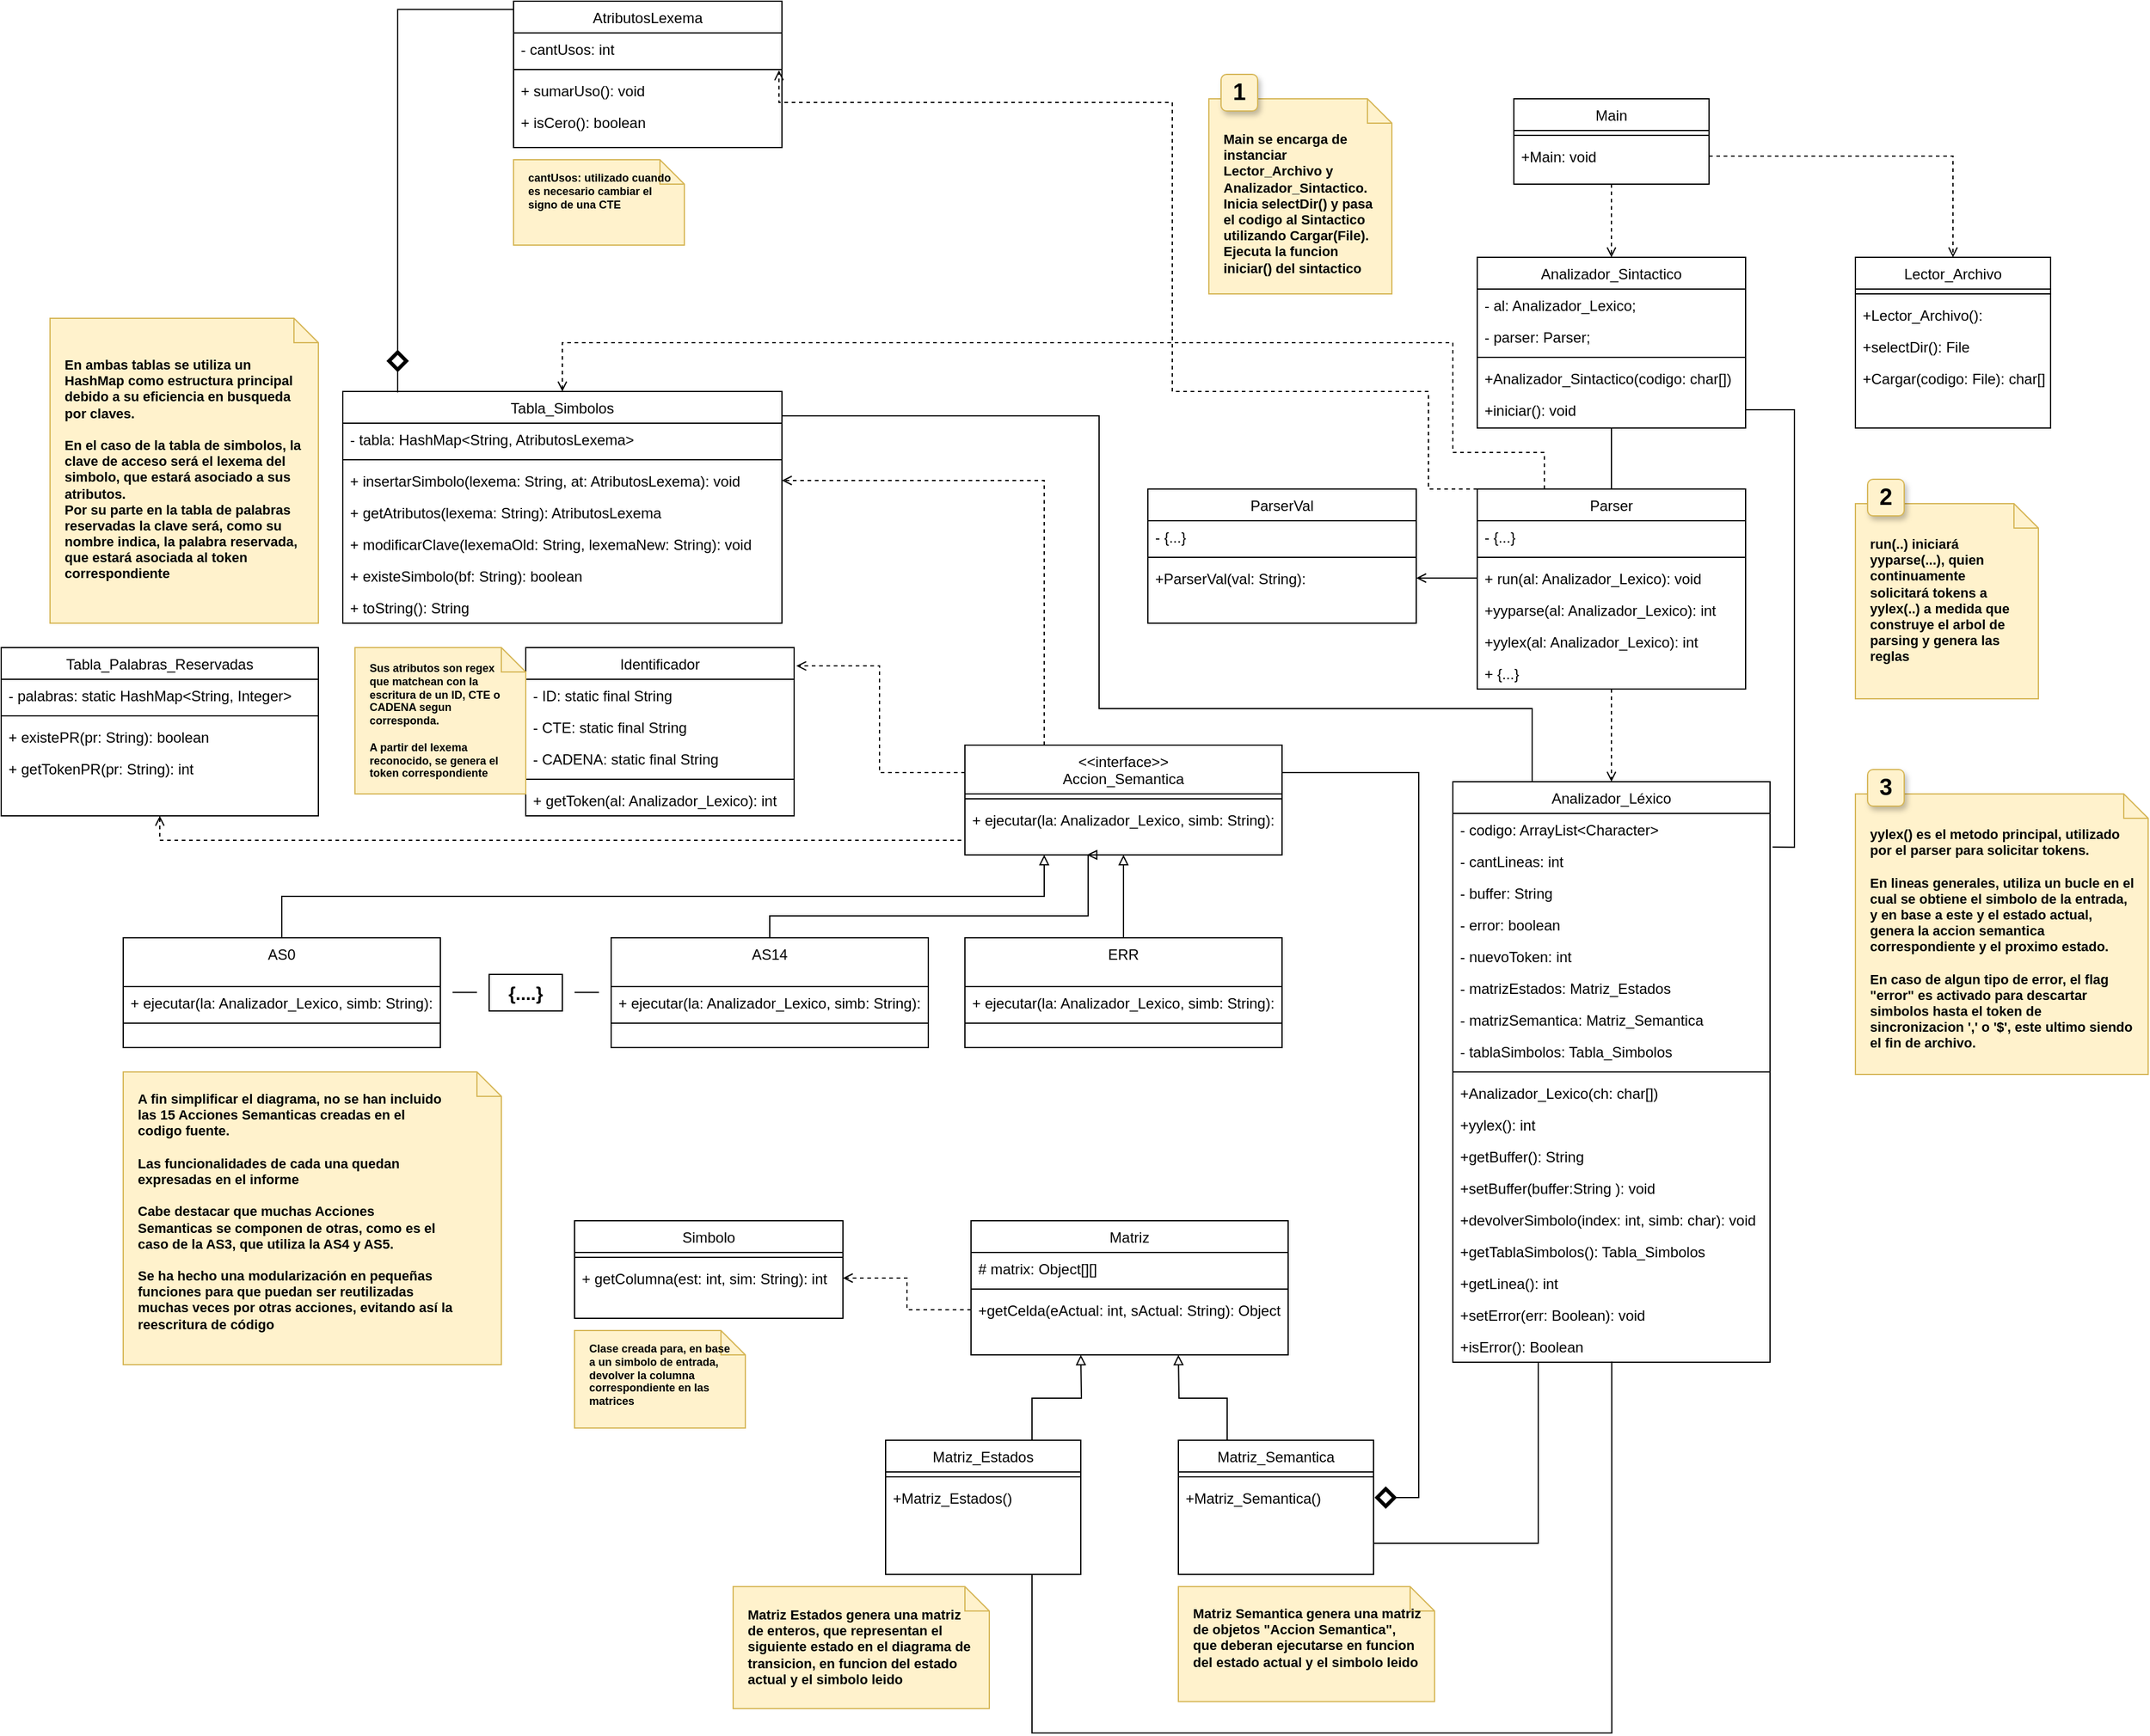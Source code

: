 <mxfile version="22.0.2" type="device">
  <diagram id="C5RBs43oDa-KdzZeNtuy" name="Page-1">
    <mxGraphModel dx="3248" dy="945" grid="1" gridSize="10" guides="1" tooltips="1" connect="1" arrows="1" fold="1" page="1" pageScale="1" pageWidth="827" pageHeight="1169" math="0" shadow="0">
      <root>
        <mxCell id="WIyWlLk6GJQsqaUBKTNV-0" />
        <mxCell id="WIyWlLk6GJQsqaUBKTNV-1" parent="WIyWlLk6GJQsqaUBKTNV-0" />
        <mxCell id="BjbDH4H52pD9lHNBsQvY-4" style="edgeStyle=orthogonalEdgeStyle;rounded=0;orthogonalLoop=1;jettySize=auto;html=1;exitX=0.5;exitY=1;exitDx=0;exitDy=0;entryX=0.5;entryY=0;entryDx=0;entryDy=0;dashed=1;endArrow=open;endFill=0;" parent="WIyWlLk6GJQsqaUBKTNV-1" source="zkfFHV4jXpPFQw0GAbJ--0" target="BjbDH4H52pD9lHNBsQvY-0" edge="1">
          <mxGeometry relative="1" as="geometry" />
        </mxCell>
        <mxCell id="zkfFHV4jXpPFQw0GAbJ--0" value="Main" style="swimlane;fontStyle=0;align=center;verticalAlign=top;childLayout=stackLayout;horizontal=1;startSize=26;horizontalStack=0;resizeParent=1;resizeLast=0;collapsible=1;marginBottom=0;rounded=0;shadow=0;strokeWidth=1;" parent="WIyWlLk6GJQsqaUBKTNV-1" vertex="1">
          <mxGeometry x="280" y="200" width="160" height="70" as="geometry">
            <mxRectangle x="230" y="140" width="160" height="26" as="alternateBounds" />
          </mxGeometry>
        </mxCell>
        <mxCell id="zkfFHV4jXpPFQw0GAbJ--4" value="" style="line;html=1;strokeWidth=1;align=left;verticalAlign=middle;spacingTop=-1;spacingLeft=3;spacingRight=3;rotatable=0;labelPosition=right;points=[];portConstraint=eastwest;" parent="zkfFHV4jXpPFQw0GAbJ--0" vertex="1">
          <mxGeometry y="26" width="160" height="8" as="geometry" />
        </mxCell>
        <mxCell id="zkfFHV4jXpPFQw0GAbJ--5" value="+Main: void" style="text;align=left;verticalAlign=top;spacingLeft=4;spacingRight=4;overflow=hidden;rotatable=0;points=[[0,0.5],[1,0.5]];portConstraint=eastwest;" parent="zkfFHV4jXpPFQw0GAbJ--0" vertex="1">
          <mxGeometry y="34" width="160" height="26" as="geometry" />
        </mxCell>
        <mxCell id="BjbDH4H52pD9lHNBsQvY-21" style="edgeStyle=orthogonalEdgeStyle;shape=connector;rounded=0;orthogonalLoop=1;jettySize=auto;html=1;entryX=0.5;entryY=0;entryDx=0;entryDy=0;labelBackgroundColor=default;strokeColor=default;align=center;verticalAlign=middle;fontFamily=Helvetica;fontSize=11;fontColor=default;endArrow=none;endFill=0;" parent="WIyWlLk6GJQsqaUBKTNV-1" source="BjbDH4H52pD9lHNBsQvY-0" target="BjbDH4H52pD9lHNBsQvY-14" edge="1">
          <mxGeometry relative="1" as="geometry" />
        </mxCell>
        <mxCell id="BjbDH4H52pD9lHNBsQvY-0" value="Analizador_Sintactico" style="swimlane;fontStyle=0;align=center;verticalAlign=top;childLayout=stackLayout;horizontal=1;startSize=26;horizontalStack=0;resizeParent=1;resizeLast=0;collapsible=1;marginBottom=0;rounded=0;shadow=0;strokeWidth=1;" parent="WIyWlLk6GJQsqaUBKTNV-1" vertex="1">
          <mxGeometry x="250" y="330" width="220" height="140" as="geometry">
            <mxRectangle x="230" y="140" width="160" height="26" as="alternateBounds" />
          </mxGeometry>
        </mxCell>
        <mxCell id="BjbDH4H52pD9lHNBsQvY-2" value="- al: Analizador_Lexico;" style="text;align=left;verticalAlign=top;spacingLeft=4;spacingRight=4;overflow=hidden;rotatable=0;points=[[0,0.5],[1,0.5]];portConstraint=eastwest;" parent="BjbDH4H52pD9lHNBsQvY-0" vertex="1">
          <mxGeometry y="26" width="220" height="26" as="geometry" />
        </mxCell>
        <mxCell id="BjbDH4H52pD9lHNBsQvY-12" value="- parser: Parser;" style="text;align=left;verticalAlign=top;spacingLeft=4;spacingRight=4;overflow=hidden;rotatable=0;points=[[0,0.5],[1,0.5]];portConstraint=eastwest;" parent="BjbDH4H52pD9lHNBsQvY-0" vertex="1">
          <mxGeometry y="52" width="220" height="26" as="geometry" />
        </mxCell>
        <mxCell id="BjbDH4H52pD9lHNBsQvY-1" value="" style="line;html=1;strokeWidth=1;align=left;verticalAlign=middle;spacingTop=-1;spacingLeft=3;spacingRight=3;rotatable=0;labelPosition=right;points=[];portConstraint=eastwest;" parent="BjbDH4H52pD9lHNBsQvY-0" vertex="1">
          <mxGeometry y="78" width="220" height="8" as="geometry" />
        </mxCell>
        <mxCell id="BjbDH4H52pD9lHNBsQvY-3" value="+Analizador_Sintactico(codigo: char[])" style="text;align=left;verticalAlign=top;spacingLeft=4;spacingRight=4;overflow=hidden;rotatable=0;points=[[0,0.5],[1,0.5]];portConstraint=eastwest;" parent="BjbDH4H52pD9lHNBsQvY-0" vertex="1">
          <mxGeometry y="86" width="220" height="26" as="geometry" />
        </mxCell>
        <mxCell id="BjbDH4H52pD9lHNBsQvY-13" value="+iniciar(): void" style="text;align=left;verticalAlign=top;spacingLeft=4;spacingRight=4;overflow=hidden;rotatable=0;points=[[0,0.5],[1,0.5]];portConstraint=eastwest;" parent="BjbDH4H52pD9lHNBsQvY-0" vertex="1">
          <mxGeometry y="112" width="220" height="26" as="geometry" />
        </mxCell>
        <mxCell id="BjbDH4H52pD9lHNBsQvY-5" value="Lector_Archivo" style="swimlane;fontStyle=0;align=center;verticalAlign=top;childLayout=stackLayout;horizontal=1;startSize=26;horizontalStack=0;resizeParent=1;resizeLast=0;collapsible=1;marginBottom=0;rounded=0;shadow=0;strokeWidth=1;" parent="WIyWlLk6GJQsqaUBKTNV-1" vertex="1">
          <mxGeometry x="560" y="330" width="160" height="140" as="geometry">
            <mxRectangle x="230" y="140" width="160" height="26" as="alternateBounds" />
          </mxGeometry>
        </mxCell>
        <mxCell id="BjbDH4H52pD9lHNBsQvY-7" value="" style="line;html=1;strokeWidth=1;align=left;verticalAlign=middle;spacingTop=-1;spacingLeft=3;spacingRight=3;rotatable=0;labelPosition=right;points=[];portConstraint=eastwest;" parent="BjbDH4H52pD9lHNBsQvY-5" vertex="1">
          <mxGeometry y="26" width="160" height="8" as="geometry" />
        </mxCell>
        <mxCell id="BjbDH4H52pD9lHNBsQvY-10" value="+Lector_Archivo(): " style="text;align=left;verticalAlign=top;spacingLeft=4;spacingRight=4;overflow=hidden;rotatable=0;points=[[0,0.5],[1,0.5]];portConstraint=eastwest;" parent="BjbDH4H52pD9lHNBsQvY-5" vertex="1">
          <mxGeometry y="34" width="160" height="26" as="geometry" />
        </mxCell>
        <mxCell id="BjbDH4H52pD9lHNBsQvY-8" value="+selectDir(): File" style="text;align=left;verticalAlign=top;spacingLeft=4;spacingRight=4;overflow=hidden;rotatable=0;points=[[0,0.5],[1,0.5]];portConstraint=eastwest;" parent="BjbDH4H52pD9lHNBsQvY-5" vertex="1">
          <mxGeometry y="60" width="160" height="26" as="geometry" />
        </mxCell>
        <mxCell id="BjbDH4H52pD9lHNBsQvY-9" value="+Cargar(codigo: File): char[]" style="text;align=left;verticalAlign=top;spacingLeft=4;spacingRight=4;overflow=hidden;rotatable=0;points=[[0,0.5],[1,0.5]];portConstraint=eastwest;" parent="BjbDH4H52pD9lHNBsQvY-5" vertex="1">
          <mxGeometry y="86" width="160" height="26" as="geometry" />
        </mxCell>
        <mxCell id="BjbDH4H52pD9lHNBsQvY-11" style="edgeStyle=orthogonalEdgeStyle;rounded=0;orthogonalLoop=1;jettySize=auto;html=1;exitX=1;exitY=0.5;exitDx=0;exitDy=0;entryX=0.5;entryY=0;entryDx=0;entryDy=0;endArrow=open;endFill=0;dashed=1;" parent="WIyWlLk6GJQsqaUBKTNV-1" source="zkfFHV4jXpPFQw0GAbJ--5" target="BjbDH4H52pD9lHNBsQvY-5" edge="1">
          <mxGeometry relative="1" as="geometry" />
        </mxCell>
        <mxCell id="BjbDH4H52pD9lHNBsQvY-47" style="edgeStyle=orthogonalEdgeStyle;shape=connector;rounded=0;orthogonalLoop=1;jettySize=auto;html=1;entryX=0.5;entryY=0;entryDx=0;entryDy=0;dashed=1;labelBackgroundColor=default;strokeColor=default;align=center;verticalAlign=middle;fontFamily=Helvetica;fontSize=11;fontColor=default;endArrow=open;endFill=0;" parent="WIyWlLk6GJQsqaUBKTNV-1" source="BjbDH4H52pD9lHNBsQvY-14" target="BjbDH4H52pD9lHNBsQvY-41" edge="1">
          <mxGeometry relative="1" as="geometry" />
        </mxCell>
        <mxCell id="BjbDH4H52pD9lHNBsQvY-150" style="edgeStyle=orthogonalEdgeStyle;shape=connector;rounded=0;orthogonalLoop=1;jettySize=auto;html=1;exitX=0.25;exitY=0;exitDx=0;exitDy=0;entryX=0.5;entryY=0;entryDx=0;entryDy=0;dashed=1;labelBackgroundColor=default;strokeColor=default;align=center;verticalAlign=middle;fontFamily=Helvetica;fontSize=11;fontColor=default;endArrow=open;endFill=0;" parent="WIyWlLk6GJQsqaUBKTNV-1" source="BjbDH4H52pD9lHNBsQvY-14" target="BjbDH4H52pD9lHNBsQvY-145" edge="1">
          <mxGeometry relative="1" as="geometry">
            <Array as="points">
              <mxPoint x="305" y="490" />
              <mxPoint x="230" y="490" />
              <mxPoint x="230" y="400" />
              <mxPoint x="-500" y="400" />
            </Array>
          </mxGeometry>
        </mxCell>
        <mxCell id="BjbDH4H52pD9lHNBsQvY-14" value="Parser" style="swimlane;fontStyle=0;align=center;verticalAlign=top;childLayout=stackLayout;horizontal=1;startSize=26;horizontalStack=0;resizeParent=1;resizeLast=0;collapsible=1;marginBottom=0;rounded=0;shadow=0;strokeWidth=1;" parent="WIyWlLk6GJQsqaUBKTNV-1" vertex="1">
          <mxGeometry x="250" y="520" width="220" height="164" as="geometry">
            <mxRectangle x="230" y="140" width="160" height="26" as="alternateBounds" />
          </mxGeometry>
        </mxCell>
        <mxCell id="BjbDH4H52pD9lHNBsQvY-16" value="- {...}" style="text;align=left;verticalAlign=top;spacingLeft=4;spacingRight=4;overflow=hidden;rotatable=0;points=[[0,0.5],[1,0.5]];portConstraint=eastwest;" parent="BjbDH4H52pD9lHNBsQvY-14" vertex="1">
          <mxGeometry y="26" width="220" height="26" as="geometry" />
        </mxCell>
        <mxCell id="BjbDH4H52pD9lHNBsQvY-17" value="" style="line;html=1;strokeWidth=1;align=left;verticalAlign=middle;spacingTop=-1;spacingLeft=3;spacingRight=3;rotatable=0;labelPosition=right;points=[];portConstraint=eastwest;" parent="BjbDH4H52pD9lHNBsQvY-14" vertex="1">
          <mxGeometry y="52" width="220" height="8" as="geometry" />
        </mxCell>
        <mxCell id="BjbDH4H52pD9lHNBsQvY-18" value="+ run(al: Analizador_Lexico): void" style="text;align=left;verticalAlign=top;spacingLeft=4;spacingRight=4;overflow=hidden;rotatable=0;points=[[0,0.5],[1,0.5]];portConstraint=eastwest;" parent="BjbDH4H52pD9lHNBsQvY-14" vertex="1">
          <mxGeometry y="60" width="220" height="26" as="geometry" />
        </mxCell>
        <mxCell id="BjbDH4H52pD9lHNBsQvY-19" value="+yyparse(al: Analizador_Lexico): int" style="text;align=left;verticalAlign=top;spacingLeft=4;spacingRight=4;overflow=hidden;rotatable=0;points=[[0,0.5],[1,0.5]];portConstraint=eastwest;" parent="BjbDH4H52pD9lHNBsQvY-14" vertex="1">
          <mxGeometry y="86" width="220" height="26" as="geometry" />
        </mxCell>
        <mxCell id="BjbDH4H52pD9lHNBsQvY-20" value="+yylex(al: Analizador_Lexico): int" style="text;align=left;verticalAlign=top;spacingLeft=4;spacingRight=4;overflow=hidden;rotatable=0;points=[[0,0.5],[1,0.5]];portConstraint=eastwest;" parent="BjbDH4H52pD9lHNBsQvY-14" vertex="1">
          <mxGeometry y="112" width="220" height="26" as="geometry" />
        </mxCell>
        <mxCell id="BjbDH4H52pD9lHNBsQvY-23" value="+ {...}" style="text;align=left;verticalAlign=top;spacingLeft=4;spacingRight=4;overflow=hidden;rotatable=0;points=[[0,0.5],[1,0.5]];portConstraint=eastwest;" parent="BjbDH4H52pD9lHNBsQvY-14" vertex="1">
          <mxGeometry y="138" width="220" height="26" as="geometry" />
        </mxCell>
        <mxCell id="BjbDH4H52pD9lHNBsQvY-24" value="ParserVal" style="swimlane;fontStyle=0;align=center;verticalAlign=top;childLayout=stackLayout;horizontal=1;startSize=26;horizontalStack=0;resizeParent=1;resizeLast=0;collapsible=1;marginBottom=0;rounded=0;shadow=0;strokeWidth=1;" parent="WIyWlLk6GJQsqaUBKTNV-1" vertex="1">
          <mxGeometry x="-20" y="520" width="220" height="110" as="geometry">
            <mxRectangle x="230" y="140" width="160" height="26" as="alternateBounds" />
          </mxGeometry>
        </mxCell>
        <mxCell id="BjbDH4H52pD9lHNBsQvY-25" value="- {...}" style="text;align=left;verticalAlign=top;spacingLeft=4;spacingRight=4;overflow=hidden;rotatable=0;points=[[0,0.5],[1,0.5]];portConstraint=eastwest;" parent="BjbDH4H52pD9lHNBsQvY-24" vertex="1">
          <mxGeometry y="26" width="220" height="26" as="geometry" />
        </mxCell>
        <mxCell id="BjbDH4H52pD9lHNBsQvY-26" value="" style="line;html=1;strokeWidth=1;align=left;verticalAlign=middle;spacingTop=-1;spacingLeft=3;spacingRight=3;rotatable=0;labelPosition=right;points=[];portConstraint=eastwest;" parent="BjbDH4H52pD9lHNBsQvY-24" vertex="1">
          <mxGeometry y="52" width="220" height="8" as="geometry" />
        </mxCell>
        <mxCell id="BjbDH4H52pD9lHNBsQvY-29" value="+ParserVal(val: String): " style="text;align=left;verticalAlign=top;spacingLeft=4;spacingRight=4;overflow=hidden;rotatable=0;points=[[0,0.5],[1,0.5]];portConstraint=eastwest;" parent="BjbDH4H52pD9lHNBsQvY-24" vertex="1">
          <mxGeometry y="60" width="220" height="26" as="geometry" />
        </mxCell>
        <mxCell id="BjbDH4H52pD9lHNBsQvY-31" style="edgeStyle=orthogonalEdgeStyle;shape=connector;rounded=0;orthogonalLoop=1;jettySize=auto;html=1;exitX=0;exitY=0.5;exitDx=0;exitDy=0;entryX=1;entryY=0.5;entryDx=0;entryDy=0;labelBackgroundColor=default;strokeColor=default;align=center;verticalAlign=middle;fontFamily=Helvetica;fontSize=11;fontColor=default;endArrow=open;endFill=0;" parent="WIyWlLk6GJQsqaUBKTNV-1" source="BjbDH4H52pD9lHNBsQvY-18" target="BjbDH4H52pD9lHNBsQvY-29" edge="1">
          <mxGeometry relative="1" as="geometry" />
        </mxCell>
        <mxCell id="BjbDH4H52pD9lHNBsQvY-36" value="" style="group" parent="WIyWlLk6GJQsqaUBKTNV-1" vertex="1" connectable="0">
          <mxGeometry x="30" y="180" width="150" height="180" as="geometry" />
        </mxCell>
        <mxCell id="BjbDH4H52pD9lHNBsQvY-33" value="" style="shape=note;size=20;whiteSpace=wrap;html=1;fontFamily=Helvetica;fontSize=11;fillColor=#FFF2CC;strokeColor=#d6b656;" parent="BjbDH4H52pD9lHNBsQvY-36" vertex="1">
          <mxGeometry y="20" width="150" height="160" as="geometry" />
        </mxCell>
        <mxCell id="BjbDH4H52pD9lHNBsQvY-34" value="Main se encarga de instanciar Lector_Archivo y Analizador_Sintactico.&lt;br&gt;Inicia selectDir() y pasa el codigo al Sintactico utilizando Cargar(File).&lt;br&gt;Ejecuta la funcion iniciar() del sintactico" style="text;html=1;strokeColor=none;fillColor=none;align=left;verticalAlign=top;whiteSpace=wrap;rounded=0;fontSize=11;fontFamily=Helvetica;fontColor=default;spacing=2;spacingBottom=0;fontStyle=1" parent="BjbDH4H52pD9lHNBsQvY-36" vertex="1">
          <mxGeometry x="10" y="40" width="130" height="110" as="geometry" />
        </mxCell>
        <mxCell id="BjbDH4H52pD9lHNBsQvY-35" value="1" style="rounded=1;whiteSpace=wrap;html=1;fontFamily=Helvetica;fontSize=19;fillColor=#fff2cc;strokeColor=#d6b656;shadow=1;glass=0;fontStyle=1" parent="BjbDH4H52pD9lHNBsQvY-36" vertex="1">
          <mxGeometry x="10" width="30" height="30" as="geometry" />
        </mxCell>
        <mxCell id="BjbDH4H52pD9lHNBsQvY-37" value="" style="group" parent="WIyWlLk6GJQsqaUBKTNV-1" vertex="1" connectable="0">
          <mxGeometry x="560" y="512" width="150" height="180" as="geometry" />
        </mxCell>
        <mxCell id="BjbDH4H52pD9lHNBsQvY-38" value="" style="shape=note;size=20;whiteSpace=wrap;html=1;fontFamily=Helvetica;fontSize=11;fillColor=#FFF2CC;strokeColor=#d6b656;" parent="BjbDH4H52pD9lHNBsQvY-37" vertex="1">
          <mxGeometry y="20" width="150" height="160" as="geometry" />
        </mxCell>
        <mxCell id="BjbDH4H52pD9lHNBsQvY-39" value="run(..) iniciará yyparse(...), quien continuamente solicitará tokens a yylex(..) a medida que construye el arbol de parsing y genera las reglas" style="text;html=1;strokeColor=none;fillColor=none;align=left;verticalAlign=top;whiteSpace=wrap;rounded=0;fontSize=11;fontFamily=Helvetica;fontColor=default;spacing=2;spacingBottom=0;fontStyle=1" parent="BjbDH4H52pD9lHNBsQvY-37" vertex="1">
          <mxGeometry x="10" y="40" width="130" height="110" as="geometry" />
        </mxCell>
        <mxCell id="BjbDH4H52pD9lHNBsQvY-40" value="2" style="rounded=1;whiteSpace=wrap;html=1;fontFamily=Helvetica;fontSize=19;fillColor=#fff2cc;strokeColor=#d6b656;shadow=1;glass=0;fontStyle=1" parent="BjbDH4H52pD9lHNBsQvY-37" vertex="1">
          <mxGeometry x="10" width="30" height="30" as="geometry" />
        </mxCell>
        <mxCell id="BjbDH4H52pD9lHNBsQvY-151" style="edgeStyle=orthogonalEdgeStyle;shape=connector;rounded=0;orthogonalLoop=1;jettySize=auto;html=1;exitX=0.25;exitY=0;exitDx=0;exitDy=0;entryX=1;entryY=0.25;entryDx=0;entryDy=0;labelBackgroundColor=default;strokeColor=default;align=center;verticalAlign=middle;fontFamily=Helvetica;fontSize=11;fontColor=default;endArrow=none;endFill=0;" parent="WIyWlLk6GJQsqaUBKTNV-1" source="BjbDH4H52pD9lHNBsQvY-41" target="BjbDH4H52pD9lHNBsQvY-145" edge="1">
          <mxGeometry relative="1" as="geometry">
            <Array as="points">
              <mxPoint x="295" y="700" />
              <mxPoint x="-60" y="700" />
              <mxPoint x="-60" y="460" />
              <mxPoint x="-320" y="460" />
            </Array>
          </mxGeometry>
        </mxCell>
        <mxCell id="BjbDH4H52pD9lHNBsQvY-41" value="Analizador_Léxico" style="swimlane;fontStyle=0;align=center;verticalAlign=top;childLayout=stackLayout;horizontal=1;startSize=26;horizontalStack=0;resizeParent=1;resizeLast=0;collapsible=1;marginBottom=0;rounded=0;shadow=0;strokeWidth=1;" parent="WIyWlLk6GJQsqaUBKTNV-1" vertex="1">
          <mxGeometry x="230" y="760" width="260" height="476" as="geometry">
            <mxRectangle x="230" y="140" width="160" height="26" as="alternateBounds" />
          </mxGeometry>
        </mxCell>
        <mxCell id="BjbDH4H52pD9lHNBsQvY-42" value="- codigo: ArrayList&lt;Character&gt;" style="text;align=left;verticalAlign=top;spacingLeft=4;spacingRight=4;overflow=hidden;rotatable=0;points=[[0,0.5],[1,0.5]];portConstraint=eastwest;" parent="BjbDH4H52pD9lHNBsQvY-41" vertex="1">
          <mxGeometry y="26" width="260" height="26" as="geometry" />
        </mxCell>
        <mxCell id="BjbDH4H52pD9lHNBsQvY-43" value="- cantLineas: int" style="text;align=left;verticalAlign=top;spacingLeft=4;spacingRight=4;overflow=hidden;rotatable=0;points=[[0,0.5],[1,0.5]];portConstraint=eastwest;" parent="BjbDH4H52pD9lHNBsQvY-41" vertex="1">
          <mxGeometry y="52" width="260" height="26" as="geometry" />
        </mxCell>
        <mxCell id="BjbDH4H52pD9lHNBsQvY-48" value="- buffer: String" style="text;align=left;verticalAlign=top;spacingLeft=4;spacingRight=4;overflow=hidden;rotatable=0;points=[[0,0.5],[1,0.5]];portConstraint=eastwest;" parent="BjbDH4H52pD9lHNBsQvY-41" vertex="1">
          <mxGeometry y="78" width="260" height="26" as="geometry" />
        </mxCell>
        <mxCell id="BjbDH4H52pD9lHNBsQvY-49" value="- error: boolean" style="text;align=left;verticalAlign=top;spacingLeft=4;spacingRight=4;overflow=hidden;rotatable=0;points=[[0,0.5],[1,0.5]];portConstraint=eastwest;" parent="BjbDH4H52pD9lHNBsQvY-41" vertex="1">
          <mxGeometry y="104" width="260" height="26" as="geometry" />
        </mxCell>
        <mxCell id="BjbDH4H52pD9lHNBsQvY-50" value="- nuevoToken: int" style="text;align=left;verticalAlign=top;spacingLeft=4;spacingRight=4;overflow=hidden;rotatable=0;points=[[0,0.5],[1,0.5]];portConstraint=eastwest;" parent="BjbDH4H52pD9lHNBsQvY-41" vertex="1">
          <mxGeometry y="130" width="260" height="26" as="geometry" />
        </mxCell>
        <mxCell id="BjbDH4H52pD9lHNBsQvY-51" value="- matrizEstados: Matriz_Estados" style="text;align=left;verticalAlign=top;spacingLeft=4;spacingRight=4;overflow=hidden;rotatable=0;points=[[0,0.5],[1,0.5]];portConstraint=eastwest;" parent="BjbDH4H52pD9lHNBsQvY-41" vertex="1">
          <mxGeometry y="156" width="260" height="26" as="geometry" />
        </mxCell>
        <mxCell id="BjbDH4H52pD9lHNBsQvY-52" value="- matrizSemantica: Matriz_Semantica" style="text;align=left;verticalAlign=top;spacingLeft=4;spacingRight=4;overflow=hidden;rotatable=0;points=[[0,0.5],[1,0.5]];portConstraint=eastwest;" parent="BjbDH4H52pD9lHNBsQvY-41" vertex="1">
          <mxGeometry y="182" width="260" height="26" as="geometry" />
        </mxCell>
        <mxCell id="BjbDH4H52pD9lHNBsQvY-53" value="- tablaSimbolos: Tabla_Simbolos" style="text;align=left;verticalAlign=top;spacingLeft=4;spacingRight=4;overflow=hidden;rotatable=0;points=[[0,0.5],[1,0.5]];portConstraint=eastwest;" parent="BjbDH4H52pD9lHNBsQvY-41" vertex="1">
          <mxGeometry y="208" width="260" height="26" as="geometry" />
        </mxCell>
        <mxCell id="BjbDH4H52pD9lHNBsQvY-44" value="" style="line;html=1;strokeWidth=1;align=left;verticalAlign=middle;spacingTop=-1;spacingLeft=3;spacingRight=3;rotatable=0;labelPosition=right;points=[];portConstraint=eastwest;" parent="BjbDH4H52pD9lHNBsQvY-41" vertex="1">
          <mxGeometry y="234" width="260" height="8" as="geometry" />
        </mxCell>
        <mxCell id="BjbDH4H52pD9lHNBsQvY-45" value="+Analizador_Lexico(ch: char[])" style="text;align=left;verticalAlign=top;spacingLeft=4;spacingRight=4;overflow=hidden;rotatable=0;points=[[0,0.5],[1,0.5]];portConstraint=eastwest;" parent="BjbDH4H52pD9lHNBsQvY-41" vertex="1">
          <mxGeometry y="242" width="260" height="26" as="geometry" />
        </mxCell>
        <mxCell id="BjbDH4H52pD9lHNBsQvY-46" value="+yylex(): int" style="text;align=left;verticalAlign=top;spacingLeft=4;spacingRight=4;overflow=hidden;rotatable=0;points=[[0,0.5],[1,0.5]];portConstraint=eastwest;" parent="BjbDH4H52pD9lHNBsQvY-41" vertex="1">
          <mxGeometry y="268" width="260" height="26" as="geometry" />
        </mxCell>
        <mxCell id="BjbDH4H52pD9lHNBsQvY-54" value="+getBuffer(): String" style="text;align=left;verticalAlign=top;spacingLeft=4;spacingRight=4;overflow=hidden;rotatable=0;points=[[0,0.5],[1,0.5]];portConstraint=eastwest;" parent="BjbDH4H52pD9lHNBsQvY-41" vertex="1">
          <mxGeometry y="294" width="260" height="26" as="geometry" />
        </mxCell>
        <mxCell id="BjbDH4H52pD9lHNBsQvY-55" value="+setBuffer(buffer:String ): void" style="text;align=left;verticalAlign=top;spacingLeft=4;spacingRight=4;overflow=hidden;rotatable=0;points=[[0,0.5],[1,0.5]];portConstraint=eastwest;" parent="BjbDH4H52pD9lHNBsQvY-41" vertex="1">
          <mxGeometry y="320" width="260" height="26" as="geometry" />
        </mxCell>
        <mxCell id="BjbDH4H52pD9lHNBsQvY-57" value="+devolverSimbolo(index: int, simb: char): void" style="text;align=left;verticalAlign=top;spacingLeft=4;spacingRight=4;overflow=hidden;rotatable=0;points=[[0,0.5],[1,0.5]];portConstraint=eastwest;" parent="BjbDH4H52pD9lHNBsQvY-41" vertex="1">
          <mxGeometry y="346" width="260" height="26" as="geometry" />
        </mxCell>
        <mxCell id="BjbDH4H52pD9lHNBsQvY-56" value="+getTablaSimbolos(): Tabla_Simbolos" style="text;align=left;verticalAlign=top;spacingLeft=4;spacingRight=4;overflow=hidden;rotatable=0;points=[[0,0.5],[1,0.5]];portConstraint=eastwest;" parent="BjbDH4H52pD9lHNBsQvY-41" vertex="1">
          <mxGeometry y="372" width="260" height="26" as="geometry" />
        </mxCell>
        <mxCell id="BjbDH4H52pD9lHNBsQvY-58" value="+getLinea(): int" style="text;align=left;verticalAlign=top;spacingLeft=4;spacingRight=4;overflow=hidden;rotatable=0;points=[[0,0.5],[1,0.5]];portConstraint=eastwest;" parent="BjbDH4H52pD9lHNBsQvY-41" vertex="1">
          <mxGeometry y="398" width="260" height="26" as="geometry" />
        </mxCell>
        <mxCell id="BjbDH4H52pD9lHNBsQvY-59" value="+setError(err: Boolean): void" style="text;align=left;verticalAlign=top;spacingLeft=4;spacingRight=4;overflow=hidden;rotatable=0;points=[[0,0.5],[1,0.5]];portConstraint=eastwest;" parent="BjbDH4H52pD9lHNBsQvY-41" vertex="1">
          <mxGeometry y="424" width="260" height="26" as="geometry" />
        </mxCell>
        <mxCell id="BjbDH4H52pD9lHNBsQvY-60" value="+isError(): Boolean" style="text;align=left;verticalAlign=top;spacingLeft=4;spacingRight=4;overflow=hidden;rotatable=0;points=[[0,0.5],[1,0.5]];portConstraint=eastwest;" parent="BjbDH4H52pD9lHNBsQvY-41" vertex="1">
          <mxGeometry y="450" width="260" height="26" as="geometry" />
        </mxCell>
        <mxCell id="BjbDH4H52pD9lHNBsQvY-61" value="" style="group" parent="WIyWlLk6GJQsqaUBKTNV-1" vertex="1" connectable="0">
          <mxGeometry x="560" y="750" width="240" height="350" as="geometry" />
        </mxCell>
        <mxCell id="BjbDH4H52pD9lHNBsQvY-62" value="" style="shape=note;size=20;whiteSpace=wrap;html=1;fontFamily=Helvetica;fontSize=11;fillColor=#FFF2CC;strokeColor=#d6b656;" parent="BjbDH4H52pD9lHNBsQvY-61" vertex="1">
          <mxGeometry y="20" width="240" height="230" as="geometry" />
        </mxCell>
        <mxCell id="BjbDH4H52pD9lHNBsQvY-63" value="yylex() es el metodo principal, utilizado por el parser para solicitar tokens.&lt;br&gt;&lt;br&gt;En lineas generales, utiliza un bucle en el cual se obtiene el simbolo de la entrada, y en base a este y el estado actual, genera la accion semantica correspondiente y el proximo estado.&lt;br&gt;&lt;br&gt;En caso de algun tipo de error, el flag &quot;error&quot; es activado para descartar simbolos hasta el token de sincronizacion &#39;,&#39; o &#39;$&#39;, este ultimo siendo el fin de archivo.&lt;br&gt;&lt;br&gt;" style="text;html=1;strokeColor=none;fillColor=none;align=left;verticalAlign=top;whiteSpace=wrap;rounded=0;fontSize=11;fontFamily=Helvetica;fontColor=default;spacing=2;spacingBottom=0;fontStyle=1" parent="BjbDH4H52pD9lHNBsQvY-61" vertex="1">
          <mxGeometry x="10" y="40" width="220" height="200" as="geometry" />
        </mxCell>
        <mxCell id="BjbDH4H52pD9lHNBsQvY-64" value="3" style="rounded=1;whiteSpace=wrap;html=1;fontFamily=Helvetica;fontSize=19;fillColor=#fff2cc;strokeColor=#d6b656;shadow=1;glass=0;fontStyle=1" parent="BjbDH4H52pD9lHNBsQvY-61" vertex="1">
          <mxGeometry x="10" width="30" height="30" as="geometry" />
        </mxCell>
        <mxCell id="BjbDH4H52pD9lHNBsQvY-65" value="Matriz" style="swimlane;fontStyle=0;align=center;verticalAlign=top;childLayout=stackLayout;horizontal=1;startSize=26;horizontalStack=0;resizeParent=1;resizeLast=0;collapsible=1;marginBottom=0;rounded=0;shadow=0;strokeWidth=1;" parent="WIyWlLk6GJQsqaUBKTNV-1" vertex="1">
          <mxGeometry x="-165" y="1120" width="260" height="110" as="geometry">
            <mxRectangle x="230" y="140" width="160" height="26" as="alternateBounds" />
          </mxGeometry>
        </mxCell>
        <mxCell id="BjbDH4H52pD9lHNBsQvY-66" value="# matrix: Object[][]" style="text;align=left;verticalAlign=top;spacingLeft=4;spacingRight=4;overflow=hidden;rotatable=0;points=[[0,0.5],[1,0.5]];portConstraint=eastwest;" parent="BjbDH4H52pD9lHNBsQvY-65" vertex="1">
          <mxGeometry y="26" width="260" height="26" as="geometry" />
        </mxCell>
        <mxCell id="BjbDH4H52pD9lHNBsQvY-67" value="" style="line;html=1;strokeWidth=1;align=left;verticalAlign=middle;spacingTop=-1;spacingLeft=3;spacingRight=3;rotatable=0;labelPosition=right;points=[];portConstraint=eastwest;" parent="BjbDH4H52pD9lHNBsQvY-65" vertex="1">
          <mxGeometry y="52" width="260" height="8" as="geometry" />
        </mxCell>
        <mxCell id="BjbDH4H52pD9lHNBsQvY-68" value="+getCelda(eActual: int, sActual: String): Object" style="text;align=left;verticalAlign=top;spacingLeft=4;spacingRight=4;overflow=hidden;rotatable=0;points=[[0,0.5],[1,0.5]];portConstraint=eastwest;" parent="BjbDH4H52pD9lHNBsQvY-65" vertex="1">
          <mxGeometry y="60" width="260" height="26" as="geometry" />
        </mxCell>
        <mxCell id="BjbDH4H52pD9lHNBsQvY-77" style="edgeStyle=orthogonalEdgeStyle;shape=connector;rounded=0;orthogonalLoop=1;jettySize=auto;html=1;exitX=0.75;exitY=0;exitDx=0;exitDy=0;labelBackgroundColor=default;strokeColor=default;align=center;verticalAlign=middle;fontFamily=Helvetica;fontSize=11;fontColor=default;endArrow=block;endFill=0;" parent="WIyWlLk6GJQsqaUBKTNV-1" source="BjbDH4H52pD9lHNBsQvY-69" edge="1">
          <mxGeometry relative="1" as="geometry">
            <mxPoint x="-75.0" y="1230" as="targetPoint" />
          </mxGeometry>
        </mxCell>
        <mxCell id="BjbDH4H52pD9lHNBsQvY-69" value="Matriz_Estados" style="swimlane;fontStyle=0;align=center;verticalAlign=top;childLayout=stackLayout;horizontal=1;startSize=26;horizontalStack=0;resizeParent=1;resizeLast=0;collapsible=1;marginBottom=0;rounded=0;shadow=0;strokeWidth=1;" parent="WIyWlLk6GJQsqaUBKTNV-1" vertex="1">
          <mxGeometry x="-235" y="1300" width="160" height="110" as="geometry">
            <mxRectangle x="230" y="140" width="160" height="26" as="alternateBounds" />
          </mxGeometry>
        </mxCell>
        <mxCell id="BjbDH4H52pD9lHNBsQvY-71" value="" style="line;html=1;strokeWidth=1;align=left;verticalAlign=middle;spacingTop=-1;spacingLeft=3;spacingRight=3;rotatable=0;labelPosition=right;points=[];portConstraint=eastwest;" parent="BjbDH4H52pD9lHNBsQvY-69" vertex="1">
          <mxGeometry y="26" width="160" height="8" as="geometry" />
        </mxCell>
        <mxCell id="BjbDH4H52pD9lHNBsQvY-72" value="+Matriz_Estados()" style="text;align=left;verticalAlign=top;spacingLeft=4;spacingRight=4;overflow=hidden;rotatable=0;points=[[0,0.5],[1,0.5]];portConstraint=eastwest;" parent="BjbDH4H52pD9lHNBsQvY-69" vertex="1">
          <mxGeometry y="34" width="160" height="26" as="geometry" />
        </mxCell>
        <mxCell id="BjbDH4H52pD9lHNBsQvY-78" style="edgeStyle=orthogonalEdgeStyle;shape=connector;rounded=0;orthogonalLoop=1;jettySize=auto;html=1;exitX=0.25;exitY=0;exitDx=0;exitDy=0;labelBackgroundColor=default;strokeColor=default;align=center;verticalAlign=middle;fontFamily=Helvetica;fontSize=11;fontColor=default;endArrow=block;endFill=0;" parent="WIyWlLk6GJQsqaUBKTNV-1" source="BjbDH4H52pD9lHNBsQvY-73" edge="1">
          <mxGeometry relative="1" as="geometry">
            <mxPoint x="5.0" y="1230" as="targetPoint" />
          </mxGeometry>
        </mxCell>
        <mxCell id="BjbDH4H52pD9lHNBsQvY-73" value="Matriz_Semantica" style="swimlane;fontStyle=0;align=center;verticalAlign=top;childLayout=stackLayout;horizontal=1;startSize=26;horizontalStack=0;resizeParent=1;resizeLast=0;collapsible=1;marginBottom=0;rounded=0;shadow=0;strokeWidth=1;" parent="WIyWlLk6GJQsqaUBKTNV-1" vertex="1">
          <mxGeometry x="5" y="1300" width="160" height="110" as="geometry">
            <mxRectangle x="230" y="140" width="160" height="26" as="alternateBounds" />
          </mxGeometry>
        </mxCell>
        <mxCell id="BjbDH4H52pD9lHNBsQvY-75" value="" style="line;html=1;strokeWidth=1;align=left;verticalAlign=middle;spacingTop=-1;spacingLeft=3;spacingRight=3;rotatable=0;labelPosition=right;points=[];portConstraint=eastwest;" parent="BjbDH4H52pD9lHNBsQvY-73" vertex="1">
          <mxGeometry y="26" width="160" height="8" as="geometry" />
        </mxCell>
        <mxCell id="BjbDH4H52pD9lHNBsQvY-76" value="+Matriz_Semantica()" style="text;align=left;verticalAlign=top;spacingLeft=4;spacingRight=4;overflow=hidden;rotatable=0;points=[[0,0.5],[1,0.5]];portConstraint=eastwest;" parent="BjbDH4H52pD9lHNBsQvY-73" vertex="1">
          <mxGeometry y="34" width="160" height="26" as="geometry" />
        </mxCell>
        <mxCell id="BjbDH4H52pD9lHNBsQvY-83" style="edgeStyle=orthogonalEdgeStyle;shape=connector;rounded=0;orthogonalLoop=1;jettySize=auto;html=1;exitX=1;exitY=0.5;exitDx=0;exitDy=0;entryX=1.008;entryY=1.064;entryDx=0;entryDy=0;entryPerimeter=0;labelBackgroundColor=default;strokeColor=default;align=center;verticalAlign=middle;fontFamily=Helvetica;fontSize=11;fontColor=default;endArrow=none;endFill=0;" parent="WIyWlLk6GJQsqaUBKTNV-1" source="BjbDH4H52pD9lHNBsQvY-13" target="BjbDH4H52pD9lHNBsQvY-42" edge="1">
          <mxGeometry relative="1" as="geometry" />
        </mxCell>
        <mxCell id="BjbDH4H52pD9lHNBsQvY-91" value="" style="group" parent="WIyWlLk6GJQsqaUBKTNV-1" vertex="1" connectable="0">
          <mxGeometry x="-360" y="1420" width="210" height="100" as="geometry" />
        </mxCell>
        <mxCell id="BjbDH4H52pD9lHNBsQvY-85" value="" style="shape=note;size=20;whiteSpace=wrap;html=1;fontFamily=Helvetica;fontSize=11;fillColor=#FFF2CC;strokeColor=#d6b656;" parent="BjbDH4H52pD9lHNBsQvY-91" vertex="1">
          <mxGeometry width="210" height="100" as="geometry" />
        </mxCell>
        <mxCell id="BjbDH4H52pD9lHNBsQvY-86" value="Matriz Estados genera una matriz de enteros, que representan el siguiente estado en el diagrama de transicion, en funcion del estado actual y el simbolo leido" style="text;html=1;strokeColor=none;fillColor=none;align=left;verticalAlign=top;whiteSpace=wrap;rounded=0;fontSize=11;fontFamily=Helvetica;fontColor=default;spacing=2;spacingBottom=0;fontStyle=1" parent="BjbDH4H52pD9lHNBsQvY-91" vertex="1">
          <mxGeometry x="10" y="10" width="190" height="80" as="geometry" />
        </mxCell>
        <mxCell id="BjbDH4H52pD9lHNBsQvY-93" value="" style="group" parent="WIyWlLk6GJQsqaUBKTNV-1" vertex="1" connectable="0">
          <mxGeometry x="5" y="1419.996" width="210" height="94.286" as="geometry" />
        </mxCell>
        <mxCell id="BjbDH4H52pD9lHNBsQvY-89" value="" style="shape=note;size=20;whiteSpace=wrap;html=1;fontFamily=Helvetica;fontSize=11;fillColor=#FFF2CC;strokeColor=#d6b656;" parent="BjbDH4H52pD9lHNBsQvY-93" vertex="1">
          <mxGeometry width="210" height="94.286" as="geometry" />
        </mxCell>
        <mxCell id="BjbDH4H52pD9lHNBsQvY-90" value="Matriz Semantica genera una matriz de objetos &quot;Accion Semantica&quot;, que deberan ejecutarse en funcion del estado actual y el simbolo leido" style="text;html=1;strokeColor=none;fillColor=none;align=left;verticalAlign=top;whiteSpace=wrap;rounded=0;fontSize=11;fontFamily=Helvetica;fontColor=default;spacing=2;spacingBottom=0;fontStyle=1" parent="BjbDH4H52pD9lHNBsQvY-93" vertex="1">
          <mxGeometry x="10" y="9.429" width="190" height="75.429" as="geometry" />
        </mxCell>
        <mxCell id="BjbDH4H52pD9lHNBsQvY-152" style="edgeStyle=orthogonalEdgeStyle;shape=connector;rounded=0;orthogonalLoop=1;jettySize=auto;html=1;exitX=0.25;exitY=0;exitDx=0;exitDy=0;entryX=1;entryY=0.5;entryDx=0;entryDy=0;dashed=1;labelBackgroundColor=default;strokeColor=default;align=center;verticalAlign=middle;fontFamily=Helvetica;fontSize=11;fontColor=default;endArrow=open;endFill=0;" parent="WIyWlLk6GJQsqaUBKTNV-1" source="BjbDH4H52pD9lHNBsQvY-94" target="BjbDH4H52pD9lHNBsQvY-147" edge="1">
          <mxGeometry relative="1" as="geometry" />
        </mxCell>
        <mxCell id="BjbDH4H52pD9lHNBsQvY-167" style="edgeStyle=orthogonalEdgeStyle;shape=connector;rounded=0;orthogonalLoop=1;jettySize=auto;html=1;exitX=0;exitY=0.5;exitDx=0;exitDy=0;entryX=0.5;entryY=1;entryDx=0;entryDy=0;dashed=1;labelBackgroundColor=default;strokeColor=default;align=center;verticalAlign=middle;fontFamily=Helvetica;fontSize=11;fontColor=default;endArrow=open;endFill=0;" parent="WIyWlLk6GJQsqaUBKTNV-1" source="BjbDH4H52pD9lHNBsQvY-94" target="BjbDH4H52pD9lHNBsQvY-160" edge="1">
          <mxGeometry relative="1" as="geometry">
            <Array as="points">
              <mxPoint x="-170" y="808" />
              <mxPoint x="-830" y="808" />
            </Array>
          </mxGeometry>
        </mxCell>
        <mxCell id="BjbDH4H52pD9lHNBsQvY-94" value="&lt;&lt;interface&gt;&gt;&#xa;Accion_Semantica" style="swimlane;fontStyle=0;align=center;verticalAlign=top;childLayout=stackLayout;horizontal=1;startSize=40;horizontalStack=0;resizeParent=1;resizeLast=0;collapsible=1;marginBottom=0;rounded=0;shadow=0;strokeWidth=1;" parent="WIyWlLk6GJQsqaUBKTNV-1" vertex="1">
          <mxGeometry x="-170" y="730" width="260" height="90" as="geometry">
            <mxRectangle x="230" y="140" width="160" height="26" as="alternateBounds" />
          </mxGeometry>
        </mxCell>
        <mxCell id="BjbDH4H52pD9lHNBsQvY-95" value="" style="line;html=1;strokeWidth=1;align=left;verticalAlign=middle;spacingTop=-1;spacingLeft=3;spacingRight=3;rotatable=0;labelPosition=right;points=[];portConstraint=eastwest;" parent="BjbDH4H52pD9lHNBsQvY-94" vertex="1">
          <mxGeometry y="40" width="260" height="8" as="geometry" />
        </mxCell>
        <mxCell id="BjbDH4H52pD9lHNBsQvY-96" value="+ ejecutar(la: Analizador_Lexico, simb: String): void" style="text;align=left;verticalAlign=top;spacingLeft=4;spacingRight=4;overflow=hidden;rotatable=0;points=[[0,0.5],[1,0.5]];portConstraint=eastwest;" parent="BjbDH4H52pD9lHNBsQvY-94" vertex="1">
          <mxGeometry y="48" width="260" height="26" as="geometry" />
        </mxCell>
        <mxCell id="BjbDH4H52pD9lHNBsQvY-139" style="edgeStyle=orthogonalEdgeStyle;shape=connector;rounded=0;orthogonalLoop=1;jettySize=auto;html=1;exitX=0.5;exitY=0;exitDx=0;exitDy=0;entryX=0.25;entryY=1;entryDx=0;entryDy=0;labelBackgroundColor=default;strokeColor=default;align=center;verticalAlign=middle;fontFamily=Helvetica;fontSize=11;fontColor=default;endArrow=block;endFill=0;" parent="WIyWlLk6GJQsqaUBKTNV-1" source="BjbDH4H52pD9lHNBsQvY-97" target="BjbDH4H52pD9lHNBsQvY-94" edge="1">
          <mxGeometry relative="1" as="geometry" />
        </mxCell>
        <mxCell id="BjbDH4H52pD9lHNBsQvY-97" value="AS0" style="swimlane;fontStyle=0;align=center;verticalAlign=top;childLayout=stackLayout;horizontal=1;startSize=40;horizontalStack=0;resizeParent=1;resizeLast=0;collapsible=1;marginBottom=0;rounded=0;shadow=0;strokeWidth=1;" parent="WIyWlLk6GJQsqaUBKTNV-1" vertex="1">
          <mxGeometry x="-860" y="888" width="260" height="90" as="geometry">
            <mxRectangle x="230" y="140" width="160" height="26" as="alternateBounds" />
          </mxGeometry>
        </mxCell>
        <mxCell id="BjbDH4H52pD9lHNBsQvY-98" value="+ ejecutar(la: Analizador_Lexico, simb: String): void" style="text;align=left;verticalAlign=top;spacingLeft=4;spacingRight=4;overflow=hidden;rotatable=0;points=[[0,0.5],[1,0.5]];portConstraint=eastwest;" parent="BjbDH4H52pD9lHNBsQvY-97" vertex="1">
          <mxGeometry y="40" width="260" height="26" as="geometry" />
        </mxCell>
        <mxCell id="BjbDH4H52pD9lHNBsQvY-99" value="" style="line;html=1;strokeWidth=1;align=left;verticalAlign=middle;spacingTop=-1;spacingLeft=3;spacingRight=3;rotatable=0;labelPosition=right;points=[];portConstraint=eastwest;" parent="BjbDH4H52pD9lHNBsQvY-97" vertex="1">
          <mxGeometry y="66" width="260" height="8" as="geometry" />
        </mxCell>
        <mxCell id="BjbDH4H52pD9lHNBsQvY-140" style="edgeStyle=orthogonalEdgeStyle;shape=connector;rounded=0;orthogonalLoop=1;jettySize=auto;html=1;exitX=0.5;exitY=0;exitDx=0;exitDy=0;labelBackgroundColor=default;strokeColor=default;align=center;verticalAlign=middle;fontFamily=Helvetica;fontSize=11;fontColor=default;endArrow=block;endFill=0;" parent="WIyWlLk6GJQsqaUBKTNV-1" source="BjbDH4H52pD9lHNBsQvY-100" edge="1">
          <mxGeometry relative="1" as="geometry">
            <mxPoint x="-70" y="820" as="targetPoint" />
            <Array as="points">
              <mxPoint x="-330" y="870" />
              <mxPoint x="-69" y="870" />
            </Array>
          </mxGeometry>
        </mxCell>
        <mxCell id="BjbDH4H52pD9lHNBsQvY-100" value="AS14" style="swimlane;fontStyle=0;align=center;verticalAlign=top;childLayout=stackLayout;horizontal=1;startSize=40;horizontalStack=0;resizeParent=1;resizeLast=0;collapsible=1;marginBottom=0;rounded=0;shadow=0;strokeWidth=1;" parent="WIyWlLk6GJQsqaUBKTNV-1" vertex="1">
          <mxGeometry x="-460" y="888" width="260" height="90" as="geometry">
            <mxRectangle x="230" y="140" width="160" height="26" as="alternateBounds" />
          </mxGeometry>
        </mxCell>
        <mxCell id="BjbDH4H52pD9lHNBsQvY-101" value="+ ejecutar(la: Analizador_Lexico, simb: String): void" style="text;align=left;verticalAlign=top;spacingLeft=4;spacingRight=4;overflow=hidden;rotatable=0;points=[[0,0.5],[1,0.5]];portConstraint=eastwest;" parent="BjbDH4H52pD9lHNBsQvY-100" vertex="1">
          <mxGeometry y="40" width="260" height="26" as="geometry" />
        </mxCell>
        <mxCell id="BjbDH4H52pD9lHNBsQvY-102" value="" style="line;html=1;strokeWidth=1;align=left;verticalAlign=middle;spacingTop=-1;spacingLeft=3;spacingRight=3;rotatable=0;labelPosition=right;points=[];portConstraint=eastwest;" parent="BjbDH4H52pD9lHNBsQvY-100" vertex="1">
          <mxGeometry y="66" width="260" height="8" as="geometry" />
        </mxCell>
        <mxCell id="BjbDH4H52pD9lHNBsQvY-141" style="edgeStyle=orthogonalEdgeStyle;shape=connector;rounded=0;orthogonalLoop=1;jettySize=auto;html=1;exitX=0.5;exitY=0;exitDx=0;exitDy=0;entryX=0.5;entryY=1;entryDx=0;entryDy=0;labelBackgroundColor=default;strokeColor=default;align=center;verticalAlign=middle;fontFamily=Helvetica;fontSize=11;fontColor=default;endArrow=block;endFill=0;" parent="WIyWlLk6GJQsqaUBKTNV-1" source="BjbDH4H52pD9lHNBsQvY-103" target="BjbDH4H52pD9lHNBsQvY-94" edge="1">
          <mxGeometry relative="1" as="geometry" />
        </mxCell>
        <mxCell id="BjbDH4H52pD9lHNBsQvY-103" value="ERR" style="swimlane;fontStyle=0;align=center;verticalAlign=top;childLayout=stackLayout;horizontal=1;startSize=40;horizontalStack=0;resizeParent=1;resizeLast=0;collapsible=1;marginBottom=0;rounded=0;shadow=0;strokeWidth=1;" parent="WIyWlLk6GJQsqaUBKTNV-1" vertex="1">
          <mxGeometry x="-170" y="888" width="260" height="90" as="geometry">
            <mxRectangle x="230" y="140" width="160" height="26" as="alternateBounds" />
          </mxGeometry>
        </mxCell>
        <mxCell id="BjbDH4H52pD9lHNBsQvY-104" value="+ ejecutar(la: Analizador_Lexico, simb: String): void" style="text;align=left;verticalAlign=top;spacingLeft=4;spacingRight=4;overflow=hidden;rotatable=0;points=[[0,0.5],[1,0.5]];portConstraint=eastwest;" parent="BjbDH4H52pD9lHNBsQvY-103" vertex="1">
          <mxGeometry y="40" width="260" height="26" as="geometry" />
        </mxCell>
        <mxCell id="BjbDH4H52pD9lHNBsQvY-105" value="" style="line;html=1;strokeWidth=1;align=left;verticalAlign=middle;spacingTop=-1;spacingLeft=3;spacingRight=3;rotatable=0;labelPosition=right;points=[];portConstraint=eastwest;" parent="BjbDH4H52pD9lHNBsQvY-103" vertex="1">
          <mxGeometry y="66" width="260" height="8" as="geometry" />
        </mxCell>
        <mxCell id="BjbDH4H52pD9lHNBsQvY-109" value="{....}" style="text;html=1;strokeColor=default;fillColor=none;align=center;verticalAlign=middle;whiteSpace=wrap;rounded=0;fontSize=15;fontFamily=Helvetica;fontColor=default;fontStyle=1" parent="WIyWlLk6GJQsqaUBKTNV-1" vertex="1">
          <mxGeometry x="-560" y="918" width="60" height="30" as="geometry" />
        </mxCell>
        <mxCell id="BjbDH4H52pD9lHNBsQvY-110" value="" style="endArrow=none;html=1;rounded=0;labelBackgroundColor=default;strokeColor=default;align=center;verticalAlign=middle;fontFamily=Helvetica;fontSize=11;fontColor=default;shape=connector;" parent="WIyWlLk6GJQsqaUBKTNV-1" edge="1">
          <mxGeometry width="50" height="50" relative="1" as="geometry">
            <mxPoint x="-590" y="932.76" as="sourcePoint" />
            <mxPoint x="-570" y="932.76" as="targetPoint" />
          </mxGeometry>
        </mxCell>
        <mxCell id="BjbDH4H52pD9lHNBsQvY-111" value="" style="endArrow=none;html=1;rounded=0;labelBackgroundColor=default;strokeColor=default;align=center;verticalAlign=middle;fontFamily=Helvetica;fontSize=11;fontColor=default;shape=connector;" parent="WIyWlLk6GJQsqaUBKTNV-1" edge="1">
          <mxGeometry width="50" height="50" relative="1" as="geometry">
            <mxPoint x="-490" y="932.76" as="sourcePoint" />
            <mxPoint x="-470" y="932.76" as="targetPoint" />
          </mxGeometry>
        </mxCell>
        <mxCell id="BjbDH4H52pD9lHNBsQvY-117" value="" style="group" parent="WIyWlLk6GJQsqaUBKTNV-1" vertex="1" connectable="0">
          <mxGeometry x="-860" y="997.996" width="330" height="240" as="geometry" />
        </mxCell>
        <mxCell id="BjbDH4H52pD9lHNBsQvY-118" value="" style="shape=note;size=20;whiteSpace=wrap;html=1;fontFamily=Helvetica;fontSize=11;fillColor=#FFF2CC;strokeColor=#d6b656;" parent="BjbDH4H52pD9lHNBsQvY-117" vertex="1">
          <mxGeometry width="310" height="240" as="geometry" />
        </mxCell>
        <mxCell id="BjbDH4H52pD9lHNBsQvY-119" value="A fin simplificar el diagrama, no se han incluido las 15 Acciones Semanticas creadas en el codigo fuente.&lt;br&gt;&lt;br&gt;Las funcionalidades de cada una quedan expresadas en el informe&lt;br&gt;&lt;br&gt;Cabe destacar que muchas Acciones Semanticas se componen de otras, como es el caso de la AS3, que utiliza la AS4 y AS5.&lt;br&gt;&lt;br&gt;Se ha hecho una modularización en pequeñas funciones para que puedan ser reutilizadas muchas veces por otras acciones, evitando así la reescritura de código" style="text;html=1;strokeColor=none;fillColor=none;align=left;verticalAlign=top;whiteSpace=wrap;rounded=0;fontSize=11;fontFamily=Helvetica;fontColor=default;spacing=2;spacingBottom=0;fontStyle=1" parent="BjbDH4H52pD9lHNBsQvY-117" vertex="1">
          <mxGeometry x="10" y="9.43" width="260" height="210.57" as="geometry" />
        </mxCell>
        <mxCell id="BjbDH4H52pD9lHNBsQvY-123" value="Simbolo" style="swimlane;fontStyle=0;align=center;verticalAlign=top;childLayout=stackLayout;horizontal=1;startSize=26;horizontalStack=0;resizeParent=1;resizeLast=0;collapsible=1;marginBottom=0;rounded=0;shadow=0;strokeWidth=1;" parent="WIyWlLk6GJQsqaUBKTNV-1" vertex="1">
          <mxGeometry x="-490" y="1120" width="220" height="80" as="geometry">
            <mxRectangle x="230" y="140" width="160" height="26" as="alternateBounds" />
          </mxGeometry>
        </mxCell>
        <mxCell id="BjbDH4H52pD9lHNBsQvY-124" value="" style="line;html=1;strokeWidth=1;align=left;verticalAlign=middle;spacingTop=-1;spacingLeft=3;spacingRight=3;rotatable=0;labelPosition=right;points=[];portConstraint=eastwest;" parent="BjbDH4H52pD9lHNBsQvY-123" vertex="1">
          <mxGeometry y="26" width="220" height="8" as="geometry" />
        </mxCell>
        <mxCell id="BjbDH4H52pD9lHNBsQvY-125" value="+ getColumna(est: int, sim: String): int" style="text;align=left;verticalAlign=top;spacingLeft=4;spacingRight=4;overflow=hidden;rotatable=0;points=[[0,0.5],[1,0.5]];portConstraint=eastwest;" parent="BjbDH4H52pD9lHNBsQvY-123" vertex="1">
          <mxGeometry y="34" width="220" height="26" as="geometry" />
        </mxCell>
        <mxCell id="BjbDH4H52pD9lHNBsQvY-126" value="Identificador" style="swimlane;fontStyle=0;align=center;verticalAlign=top;childLayout=stackLayout;horizontal=1;startSize=26;horizontalStack=0;resizeParent=1;resizeLast=0;collapsible=1;marginBottom=0;rounded=0;shadow=0;strokeWidth=1;" parent="WIyWlLk6GJQsqaUBKTNV-1" vertex="1">
          <mxGeometry x="-530" y="650" width="220" height="138" as="geometry">
            <mxRectangle x="230" y="140" width="160" height="26" as="alternateBounds" />
          </mxGeometry>
        </mxCell>
        <mxCell id="BjbDH4H52pD9lHNBsQvY-129" value="- ID: static final String" style="text;align=left;verticalAlign=top;spacingLeft=4;spacingRight=4;overflow=hidden;rotatable=0;points=[[0,0.5],[1,0.5]];portConstraint=eastwest;" parent="BjbDH4H52pD9lHNBsQvY-126" vertex="1">
          <mxGeometry y="26" width="220" height="26" as="geometry" />
        </mxCell>
        <mxCell id="BjbDH4H52pD9lHNBsQvY-130" value="- CTE: static final String" style="text;align=left;verticalAlign=top;spacingLeft=4;spacingRight=4;overflow=hidden;rotatable=0;points=[[0,0.5],[1,0.5]];portConstraint=eastwest;" parent="BjbDH4H52pD9lHNBsQvY-126" vertex="1">
          <mxGeometry y="52" width="220" height="26" as="geometry" />
        </mxCell>
        <mxCell id="BjbDH4H52pD9lHNBsQvY-131" value="- CADENA: static final String" style="text;align=left;verticalAlign=top;spacingLeft=4;spacingRight=4;overflow=hidden;rotatable=0;points=[[0,0.5],[1,0.5]];portConstraint=eastwest;" parent="BjbDH4H52pD9lHNBsQvY-126" vertex="1">
          <mxGeometry y="78" width="220" height="26" as="geometry" />
        </mxCell>
        <mxCell id="BjbDH4H52pD9lHNBsQvY-127" value="" style="line;html=1;strokeWidth=1;align=left;verticalAlign=middle;spacingTop=-1;spacingLeft=3;spacingRight=3;rotatable=0;labelPosition=right;points=[];portConstraint=eastwest;" parent="BjbDH4H52pD9lHNBsQvY-126" vertex="1">
          <mxGeometry y="104" width="220" height="8" as="geometry" />
        </mxCell>
        <mxCell id="BjbDH4H52pD9lHNBsQvY-128" value="+ getToken(al: Analizador_Lexico): int" style="text;align=left;verticalAlign=top;spacingLeft=4;spacingRight=4;overflow=hidden;rotatable=0;points=[[0,0.5],[1,0.5]];portConstraint=eastwest;" parent="BjbDH4H52pD9lHNBsQvY-126" vertex="1">
          <mxGeometry y="112" width="220" height="26" as="geometry" />
        </mxCell>
        <mxCell id="BjbDH4H52pD9lHNBsQvY-137" style="edgeStyle=orthogonalEdgeStyle;shape=connector;rounded=0;orthogonalLoop=1;jettySize=auto;html=1;exitX=1;exitY=0;exitDx=0;exitDy=0;entryX=1;entryY=0.25;entryDx=0;entryDy=0;labelBackgroundColor=default;strokeColor=default;align=center;verticalAlign=middle;fontFamily=Helvetica;fontSize=11;fontColor=default;endArrow=none;endFill=0;" parent="WIyWlLk6GJQsqaUBKTNV-1" source="BjbDH4H52pD9lHNBsQvY-114" target="BjbDH4H52pD9lHNBsQvY-94" edge="1">
          <mxGeometry relative="1" as="geometry" />
        </mxCell>
        <mxCell id="BjbDH4H52pD9lHNBsQvY-114" value="" style="whiteSpace=wrap;html=1;fontFamily=Helvetica;fontSize=11;fontColor=#ffffff;fillColor=none;strokeColor=default;rotation=45;strokeWidth=3;rounded=0;" parent="WIyWlLk6GJQsqaUBKTNV-1" vertex="1">
          <mxGeometry x="170" y="1342" width="10" height="10" as="geometry" />
        </mxCell>
        <mxCell id="BjbDH4H52pD9lHNBsQvY-144" style="edgeStyle=orthogonalEdgeStyle;shape=connector;rounded=0;orthogonalLoop=1;jettySize=auto;html=1;exitX=0;exitY=0.5;exitDx=0;exitDy=0;entryX=1;entryY=0.5;entryDx=0;entryDy=0;dashed=1;labelBackgroundColor=default;strokeColor=default;align=center;verticalAlign=middle;fontFamily=Helvetica;fontSize=11;fontColor=default;endArrow=open;endFill=0;" parent="WIyWlLk6GJQsqaUBKTNV-1" source="BjbDH4H52pD9lHNBsQvY-68" target="BjbDH4H52pD9lHNBsQvY-125" edge="1">
          <mxGeometry relative="1" as="geometry" />
        </mxCell>
        <mxCell id="BjbDH4H52pD9lHNBsQvY-145" value="Tabla_Simbolos" style="swimlane;fontStyle=0;align=center;verticalAlign=top;childLayout=stackLayout;horizontal=1;startSize=26;horizontalStack=0;resizeParent=1;resizeLast=0;collapsible=1;marginBottom=0;rounded=0;shadow=0;strokeWidth=1;" parent="WIyWlLk6GJQsqaUBKTNV-1" vertex="1">
          <mxGeometry x="-680" y="440" width="360" height="190" as="geometry">
            <mxRectangle x="230" y="140" width="160" height="26" as="alternateBounds" />
          </mxGeometry>
        </mxCell>
        <mxCell id="BjbDH4H52pD9lHNBsQvY-153" value="- tabla: HashMap&lt;String, AtributosLexema&gt;" style="text;align=left;verticalAlign=top;spacingLeft=4;spacingRight=4;overflow=hidden;rotatable=0;points=[[0,0.5],[1,0.5]];portConstraint=eastwest;" parent="BjbDH4H52pD9lHNBsQvY-145" vertex="1">
          <mxGeometry y="26" width="360" height="26" as="geometry" />
        </mxCell>
        <mxCell id="BjbDH4H52pD9lHNBsQvY-146" value="" style="line;html=1;strokeWidth=1;align=left;verticalAlign=middle;spacingTop=-1;spacingLeft=3;spacingRight=3;rotatable=0;labelPosition=right;points=[];portConstraint=eastwest;" parent="BjbDH4H52pD9lHNBsQvY-145" vertex="1">
          <mxGeometry y="52" width="360" height="8" as="geometry" />
        </mxCell>
        <mxCell id="BjbDH4H52pD9lHNBsQvY-147" value="+ insertarSimbolo(lexema: String, at: AtributosLexema): void" style="text;align=left;verticalAlign=top;spacingLeft=4;spacingRight=4;overflow=hidden;rotatable=0;points=[[0,0.5],[1,0.5]];portConstraint=eastwest;" parent="BjbDH4H52pD9lHNBsQvY-145" vertex="1">
          <mxGeometry y="60" width="360" height="26" as="geometry" />
        </mxCell>
        <mxCell id="BjbDH4H52pD9lHNBsQvY-155" value="+ getAtributos(lexema: String): AtributosLexema" style="text;align=left;verticalAlign=top;spacingLeft=4;spacingRight=4;overflow=hidden;rotatable=0;points=[[0,0.5],[1,0.5]];portConstraint=eastwest;" parent="BjbDH4H52pD9lHNBsQvY-145" vertex="1">
          <mxGeometry y="86" width="360" height="26" as="geometry" />
        </mxCell>
        <mxCell id="BjbDH4H52pD9lHNBsQvY-156" value="+ modificarClave(lexemaOld: String, lexemaNew: String): void" style="text;align=left;verticalAlign=top;spacingLeft=4;spacingRight=4;overflow=hidden;rotatable=0;points=[[0,0.5],[1,0.5]];portConstraint=eastwest;" parent="BjbDH4H52pD9lHNBsQvY-145" vertex="1">
          <mxGeometry y="112" width="360" height="26" as="geometry" />
        </mxCell>
        <mxCell id="BjbDH4H52pD9lHNBsQvY-157" value="+ existeSimbolo(bf: String): boolean" style="text;align=left;verticalAlign=top;spacingLeft=4;spacingRight=4;overflow=hidden;rotatable=0;points=[[0,0.5],[1,0.5]];portConstraint=eastwest;" parent="BjbDH4H52pD9lHNBsQvY-145" vertex="1">
          <mxGeometry y="138" width="360" height="26" as="geometry" />
        </mxCell>
        <mxCell id="BjbDH4H52pD9lHNBsQvY-158" value="+ toString(): String" style="text;align=left;verticalAlign=top;spacingLeft=4;spacingRight=4;overflow=hidden;rotatable=0;points=[[0,0.5],[1,0.5]];portConstraint=eastwest;" parent="BjbDH4H52pD9lHNBsQvY-145" vertex="1">
          <mxGeometry y="164" width="360" height="26" as="geometry" />
        </mxCell>
        <mxCell id="BjbDH4H52pD9lHNBsQvY-148" style="edgeStyle=orthogonalEdgeStyle;shape=connector;rounded=0;orthogonalLoop=1;jettySize=auto;html=1;exitX=0.75;exitY=1;exitDx=0;exitDy=0;entryX=0.501;entryY=0.974;entryDx=0;entryDy=0;entryPerimeter=0;labelBackgroundColor=default;strokeColor=default;align=center;verticalAlign=middle;fontFamily=Helvetica;fontSize=11;fontColor=default;endArrow=none;endFill=0;" parent="WIyWlLk6GJQsqaUBKTNV-1" source="BjbDH4H52pD9lHNBsQvY-69" target="BjbDH4H52pD9lHNBsQvY-60" edge="1">
          <mxGeometry relative="1" as="geometry">
            <Array as="points">
              <mxPoint x="-115" y="1540" />
              <mxPoint x="360" y="1540" />
            </Array>
          </mxGeometry>
        </mxCell>
        <mxCell id="BjbDH4H52pD9lHNBsQvY-149" style="edgeStyle=orthogonalEdgeStyle;shape=connector;rounded=0;orthogonalLoop=1;jettySize=auto;html=1;exitX=1;exitY=0.75;exitDx=0;exitDy=0;labelBackgroundColor=default;strokeColor=default;align=center;verticalAlign=middle;fontFamily=Helvetica;fontSize=11;fontColor=default;endArrow=none;endFill=0;" parent="WIyWlLk6GJQsqaUBKTNV-1" edge="1">
          <mxGeometry relative="1" as="geometry">
            <mxPoint x="165" y="1384.5" as="sourcePoint" />
            <mxPoint x="300" y="1242" as="targetPoint" />
            <Array as="points">
              <mxPoint x="300" y="1385" />
              <mxPoint x="300" y="1236" />
            </Array>
          </mxGeometry>
        </mxCell>
        <mxCell id="BjbDH4H52pD9lHNBsQvY-159" style="edgeStyle=orthogonalEdgeStyle;shape=connector;rounded=0;orthogonalLoop=1;jettySize=auto;html=1;exitX=0;exitY=0.25;exitDx=0;exitDy=0;entryX=1.008;entryY=0.109;entryDx=0;entryDy=0;entryPerimeter=0;dashed=1;labelBackgroundColor=default;strokeColor=default;align=center;verticalAlign=middle;fontFamily=Helvetica;fontSize=11;fontColor=default;endArrow=open;endFill=0;" parent="WIyWlLk6GJQsqaUBKTNV-1" source="BjbDH4H52pD9lHNBsQvY-94" target="BjbDH4H52pD9lHNBsQvY-126" edge="1">
          <mxGeometry relative="1" as="geometry" />
        </mxCell>
        <mxCell id="BjbDH4H52pD9lHNBsQvY-160" value="Tabla_Palabras_Reservadas" style="swimlane;fontStyle=0;align=center;verticalAlign=top;childLayout=stackLayout;horizontal=1;startSize=26;horizontalStack=0;resizeParent=1;resizeLast=0;collapsible=1;marginBottom=0;rounded=0;shadow=0;strokeWidth=1;" parent="WIyWlLk6GJQsqaUBKTNV-1" vertex="1">
          <mxGeometry x="-960" y="650" width="260" height="138" as="geometry">
            <mxRectangle x="230" y="140" width="160" height="26" as="alternateBounds" />
          </mxGeometry>
        </mxCell>
        <mxCell id="BjbDH4H52pD9lHNBsQvY-163" value="- palabras: static HashMap&lt;String, Integer&gt;" style="text;align=left;verticalAlign=top;spacingLeft=4;spacingRight=4;overflow=hidden;rotatable=0;points=[[0,0.5],[1,0.5]];portConstraint=eastwest;" parent="BjbDH4H52pD9lHNBsQvY-160" vertex="1">
          <mxGeometry y="26" width="260" height="26" as="geometry" />
        </mxCell>
        <mxCell id="BjbDH4H52pD9lHNBsQvY-164" value="" style="line;html=1;strokeWidth=1;align=left;verticalAlign=middle;spacingTop=-1;spacingLeft=3;spacingRight=3;rotatable=0;labelPosition=right;points=[];portConstraint=eastwest;" parent="BjbDH4H52pD9lHNBsQvY-160" vertex="1">
          <mxGeometry y="52" width="260" height="8" as="geometry" />
        </mxCell>
        <mxCell id="BjbDH4H52pD9lHNBsQvY-165" value="+ existePR(pr: String): boolean" style="text;align=left;verticalAlign=top;spacingLeft=4;spacingRight=4;overflow=hidden;rotatable=0;points=[[0,0.5],[1,0.5]];portConstraint=eastwest;" parent="BjbDH4H52pD9lHNBsQvY-160" vertex="1">
          <mxGeometry y="60" width="260" height="26" as="geometry" />
        </mxCell>
        <mxCell id="BjbDH4H52pD9lHNBsQvY-166" value="+ getTokenPR(pr: String): int" style="text;align=left;verticalAlign=top;spacingLeft=4;spacingRight=4;overflow=hidden;rotatable=0;points=[[0,0.5],[1,0.5]];portConstraint=eastwest;" parent="BjbDH4H52pD9lHNBsQvY-160" vertex="1">
          <mxGeometry y="86" width="260" height="26" as="geometry" />
        </mxCell>
        <mxCell id="BjbDH4H52pD9lHNBsQvY-168" value="AtributosLexema" style="swimlane;fontStyle=0;align=center;verticalAlign=top;childLayout=stackLayout;horizontal=1;startSize=26;horizontalStack=0;resizeParent=1;resizeLast=0;collapsible=1;marginBottom=0;rounded=0;shadow=0;strokeWidth=1;" parent="WIyWlLk6GJQsqaUBKTNV-1" vertex="1">
          <mxGeometry x="-540" y="120" width="220" height="120" as="geometry">
            <mxRectangle x="230" y="140" width="160" height="26" as="alternateBounds" />
          </mxGeometry>
        </mxCell>
        <mxCell id="BjbDH4H52pD9lHNBsQvY-171" value="- cantUsos: int" style="text;align=left;verticalAlign=top;spacingLeft=4;spacingRight=4;overflow=hidden;rotatable=0;points=[[0,0.5],[1,0.5]];portConstraint=eastwest;" parent="BjbDH4H52pD9lHNBsQvY-168" vertex="1">
          <mxGeometry y="26" width="220" height="26" as="geometry" />
        </mxCell>
        <mxCell id="BjbDH4H52pD9lHNBsQvY-172" value="" style="line;html=1;strokeWidth=1;align=left;verticalAlign=middle;spacingTop=-1;spacingLeft=3;spacingRight=3;rotatable=0;labelPosition=right;points=[];portConstraint=eastwest;" parent="BjbDH4H52pD9lHNBsQvY-168" vertex="1">
          <mxGeometry y="52" width="220" height="8" as="geometry" />
        </mxCell>
        <mxCell id="BjbDH4H52pD9lHNBsQvY-174" value="+ sumarUso(): void" style="text;align=left;verticalAlign=top;spacingLeft=4;spacingRight=4;overflow=hidden;rotatable=0;points=[[0,0.5],[1,0.5]];portConstraint=eastwest;" parent="BjbDH4H52pD9lHNBsQvY-168" vertex="1">
          <mxGeometry y="60" width="220" height="26" as="geometry" />
        </mxCell>
        <mxCell id="BjbDH4H52pD9lHNBsQvY-175" value="+ isCero(): boolean" style="text;align=left;verticalAlign=top;spacingLeft=4;spacingRight=4;overflow=hidden;rotatable=0;points=[[0,0.5],[1,0.5]];portConstraint=eastwest;" parent="BjbDH4H52pD9lHNBsQvY-168" vertex="1">
          <mxGeometry y="86" width="220" height="26" as="geometry" />
        </mxCell>
        <mxCell id="BjbDH4H52pD9lHNBsQvY-180" value="" style="whiteSpace=wrap;html=1;fontFamily=Helvetica;fontSize=11;fontColor=#ffffff;fillColor=none;strokeColor=default;rotation=45;strokeWidth=3;rounded=0;" parent="WIyWlLk6GJQsqaUBKTNV-1" vertex="1">
          <mxGeometry x="-640" y="410" width="10" height="10" as="geometry" />
        </mxCell>
        <mxCell id="BjbDH4H52pD9lHNBsQvY-182" style="edgeStyle=orthogonalEdgeStyle;shape=connector;rounded=0;orthogonalLoop=1;jettySize=auto;html=1;exitX=1;exitY=1;exitDx=0;exitDy=0;entryX=0.125;entryY=0.004;entryDx=0;entryDy=0;entryPerimeter=0;labelBackgroundColor=default;strokeColor=default;align=center;verticalAlign=middle;fontFamily=Helvetica;fontSize=11;fontColor=default;endArrow=none;endFill=0;" parent="WIyWlLk6GJQsqaUBKTNV-1" source="BjbDH4H52pD9lHNBsQvY-180" target="BjbDH4H52pD9lHNBsQvY-145" edge="1">
          <mxGeometry relative="1" as="geometry" />
        </mxCell>
        <mxCell id="BjbDH4H52pD9lHNBsQvY-183" style="edgeStyle=orthogonalEdgeStyle;shape=connector;rounded=0;orthogonalLoop=1;jettySize=auto;html=1;exitX=0;exitY=0;exitDx=0;exitDy=0;entryX=-0.002;entryY=0.056;entryDx=0;entryDy=0;entryPerimeter=0;labelBackgroundColor=default;strokeColor=default;align=center;verticalAlign=middle;fontFamily=Helvetica;fontSize=11;fontColor=default;endArrow=none;endFill=0;" parent="WIyWlLk6GJQsqaUBKTNV-1" source="BjbDH4H52pD9lHNBsQvY-180" target="BjbDH4H52pD9lHNBsQvY-168" edge="1">
          <mxGeometry relative="1" as="geometry" />
        </mxCell>
        <mxCell id="BjbDH4H52pD9lHNBsQvY-184" style="edgeStyle=orthogonalEdgeStyle;shape=connector;rounded=0;orthogonalLoop=1;jettySize=auto;html=1;exitX=0;exitY=0;exitDx=0;exitDy=0;entryX=0.989;entryY=-0.128;entryDx=0;entryDy=0;entryPerimeter=0;dashed=1;labelBackgroundColor=default;strokeColor=default;align=center;verticalAlign=middle;fontFamily=Helvetica;fontSize=11;fontColor=default;endArrow=open;endFill=0;" parent="WIyWlLk6GJQsqaUBKTNV-1" source="BjbDH4H52pD9lHNBsQvY-14" edge="1">
          <mxGeometry relative="1" as="geometry">
            <Array as="points">
              <mxPoint x="210" y="520" />
              <mxPoint x="210" y="440" />
              <mxPoint y="440" />
              <mxPoint y="203" />
            </Array>
            <mxPoint x="-322.42" y="176.672" as="targetPoint" />
          </mxGeometry>
        </mxCell>
        <mxCell id="BjbDH4H52pD9lHNBsQvY-185" value="" style="group" parent="WIyWlLk6GJQsqaUBKTNV-1" vertex="1" connectable="0">
          <mxGeometry x="-920" y="380" width="220" height="250" as="geometry" />
        </mxCell>
        <mxCell id="BjbDH4H52pD9lHNBsQvY-186" value="" style="shape=note;size=20;whiteSpace=wrap;html=1;fontFamily=Helvetica;fontSize=11;fillColor=#FFF2CC;strokeColor=#d6b656;" parent="BjbDH4H52pD9lHNBsQvY-185" vertex="1">
          <mxGeometry width="220" height="250" as="geometry" />
        </mxCell>
        <mxCell id="BjbDH4H52pD9lHNBsQvY-187" value="En ambas tablas se utiliza un HashMap como estructura principal debido a su eficiencia en busqueda por claves.&lt;br&gt;&lt;br&gt;En el caso de la tabla de simbolos, la clave de acceso será el lexema del simbolo, que estará asociado a sus atributos.&lt;br&gt;Por su parte en la tabla de palabras reservadas la clave será, como su nombre indica, la palabra reservada, que estará asociada al token correspondiente" style="text;html=1;strokeColor=none;fillColor=none;align=left;verticalAlign=top;whiteSpace=wrap;rounded=0;fontSize=11;fontFamily=Helvetica;fontColor=default;spacing=2;spacingBottom=0;fontStyle=1" parent="BjbDH4H52pD9lHNBsQvY-185" vertex="1">
          <mxGeometry x="10.476" y="25" width="199.048" height="200" as="geometry" />
        </mxCell>
        <mxCell id="BjbDH4H52pD9lHNBsQvY-191" value="" style="group" parent="WIyWlLk6GJQsqaUBKTNV-1" vertex="1" connectable="0">
          <mxGeometry x="-670" y="650" width="140" height="120" as="geometry" />
        </mxCell>
        <mxCell id="BjbDH4H52pD9lHNBsQvY-189" value="" style="shape=note;size=20;whiteSpace=wrap;html=1;fontFamily=Helvetica;fontSize=11;fillColor=#FFF2CC;strokeColor=#d6b656;" parent="BjbDH4H52pD9lHNBsQvY-191" vertex="1">
          <mxGeometry width="140" height="120" as="geometry" />
        </mxCell>
        <mxCell id="BjbDH4H52pD9lHNBsQvY-190" value="Sus atributos son regex que matchean con la escritura de un ID, CTE o CADENA segun corresponda.&lt;br style=&quot;font-size: 9px;&quot;&gt;&lt;br style=&quot;font-size: 9px;&quot;&gt;A partir del lexema reconocido, se genera el token correspondiente" style="text;html=1;strokeColor=none;fillColor=none;align=left;verticalAlign=top;whiteSpace=wrap;rounded=0;fontSize=9;fontFamily=Helvetica;fontColor=default;spacing=2;spacingBottom=0;fontStyle=1" parent="BjbDH4H52pD9lHNBsQvY-191" vertex="1">
          <mxGeometry x="10.48" y="5" width="119.52" height="95" as="geometry" />
        </mxCell>
        <mxCell id="BjbDH4H52pD9lHNBsQvY-192" value="" style="group" parent="WIyWlLk6GJQsqaUBKTNV-1" vertex="1" connectable="0">
          <mxGeometry x="-540" y="250" width="140" height="70" as="geometry" />
        </mxCell>
        <mxCell id="BjbDH4H52pD9lHNBsQvY-193" value="" style="shape=note;size=20;whiteSpace=wrap;html=1;fontFamily=Helvetica;fontSize=11;fillColor=#FFF2CC;strokeColor=#d6b656;" parent="BjbDH4H52pD9lHNBsQvY-192" vertex="1">
          <mxGeometry width="140" height="70" as="geometry" />
        </mxCell>
        <mxCell id="BjbDH4H52pD9lHNBsQvY-194" value="cantUsos: utilizado cuando es necesario cambiar el signo de una CTE" style="text;html=1;strokeColor=none;fillColor=none;align=left;verticalAlign=top;whiteSpace=wrap;rounded=0;fontSize=9;fontFamily=Helvetica;fontColor=default;spacing=2;spacingBottom=0;fontStyle=1" parent="BjbDH4H52pD9lHNBsQvY-192" vertex="1">
          <mxGeometry x="10.48" y="2.917" width="119.52" height="61.25" as="geometry" />
        </mxCell>
        <mxCell id="BjbDH4H52pD9lHNBsQvY-195" value="" style="group" parent="WIyWlLk6GJQsqaUBKTNV-1" vertex="1" connectable="0">
          <mxGeometry x="-490" y="1210" width="140" height="80" as="geometry" />
        </mxCell>
        <mxCell id="BjbDH4H52pD9lHNBsQvY-196" value="" style="shape=note;size=20;whiteSpace=wrap;html=1;fontFamily=Helvetica;fontSize=11;fillColor=#FFF2CC;strokeColor=#d6b656;" parent="BjbDH4H52pD9lHNBsQvY-195" vertex="1">
          <mxGeometry width="140" height="80" as="geometry" />
        </mxCell>
        <mxCell id="BjbDH4H52pD9lHNBsQvY-197" value="Clase creada para, en base a un simbolo de entrada, devolver la columna correspondiente en las matrices" style="text;html=1;strokeColor=none;fillColor=none;align=left;verticalAlign=top;whiteSpace=wrap;rounded=0;fontSize=9;fontFamily=Helvetica;fontColor=default;spacing=2;spacingBottom=0;fontStyle=1" parent="BjbDH4H52pD9lHNBsQvY-195" vertex="1">
          <mxGeometry x="10.48" y="3.333" width="119.52" height="70" as="geometry" />
        </mxCell>
      </root>
    </mxGraphModel>
  </diagram>
</mxfile>
